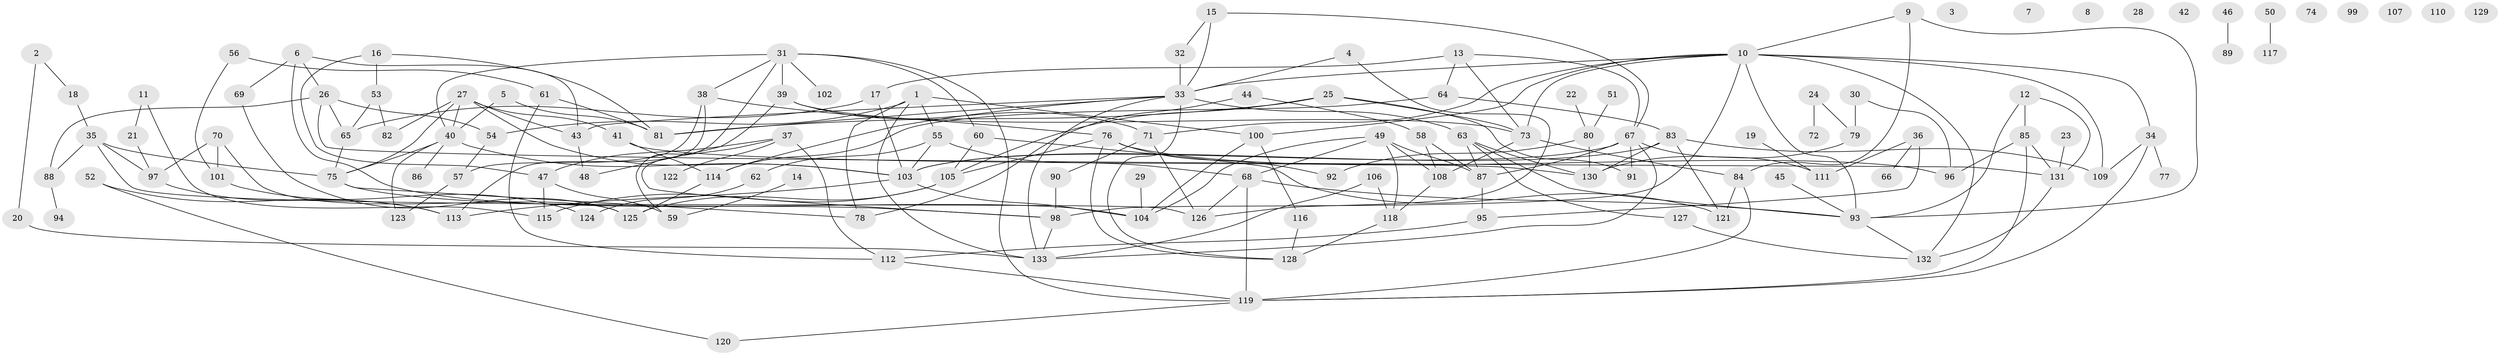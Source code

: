 // coarse degree distribution, {0: 0.3076923076923077, 2: 0.15384615384615385, 1: 0.20512820512820512, 6: 0.02564102564102564, 3: 0.07692307692307693, 7: 0.02564102564102564, 9: 0.05128205128205128, 4: 0.05128205128205128, 5: 0.02564102564102564, 8: 0.05128205128205128, 13: 0.02564102564102564}
// Generated by graph-tools (version 1.1) at 2025/43/03/04/25 21:43:09]
// undirected, 133 vertices, 207 edges
graph export_dot {
graph [start="1"]
  node [color=gray90,style=filled];
  1;
  2;
  3;
  4;
  5;
  6;
  7;
  8;
  9;
  10;
  11;
  12;
  13;
  14;
  15;
  16;
  17;
  18;
  19;
  20;
  21;
  22;
  23;
  24;
  25;
  26;
  27;
  28;
  29;
  30;
  31;
  32;
  33;
  34;
  35;
  36;
  37;
  38;
  39;
  40;
  41;
  42;
  43;
  44;
  45;
  46;
  47;
  48;
  49;
  50;
  51;
  52;
  53;
  54;
  55;
  56;
  57;
  58;
  59;
  60;
  61;
  62;
  63;
  64;
  65;
  66;
  67;
  68;
  69;
  70;
  71;
  72;
  73;
  74;
  75;
  76;
  77;
  78;
  79;
  80;
  81;
  82;
  83;
  84;
  85;
  86;
  87;
  88;
  89;
  90;
  91;
  92;
  93;
  94;
  95;
  96;
  97;
  98;
  99;
  100;
  101;
  102;
  103;
  104;
  105;
  106;
  107;
  108;
  109;
  110;
  111;
  112;
  113;
  114;
  115;
  116;
  117;
  118;
  119;
  120;
  121;
  122;
  123;
  124;
  125;
  126;
  127;
  128;
  129;
  130;
  131;
  132;
  133;
  1 -- 54;
  1 -- 55;
  1 -- 78;
  1 -- 100;
  1 -- 133;
  2 -- 18;
  2 -- 20;
  4 -- 33;
  4 -- 126;
  5 -- 40;
  5 -- 81;
  6 -- 26;
  6 -- 43;
  6 -- 69;
  6 -- 104;
  9 -- 10;
  9 -- 84;
  9 -- 93;
  10 -- 33;
  10 -- 34;
  10 -- 71;
  10 -- 73;
  10 -- 93;
  10 -- 98;
  10 -- 100;
  10 -- 109;
  10 -- 132;
  11 -- 21;
  11 -- 115;
  12 -- 85;
  12 -- 93;
  12 -- 131;
  13 -- 17;
  13 -- 64;
  13 -- 67;
  13 -- 73;
  14 -- 59;
  15 -- 32;
  15 -- 33;
  15 -- 67;
  16 -- 47;
  16 -- 53;
  16 -- 81;
  17 -- 65;
  17 -- 103;
  18 -- 35;
  19 -- 111;
  20 -- 133;
  21 -- 97;
  22 -- 80;
  23 -- 131;
  24 -- 72;
  24 -- 79;
  25 -- 73;
  25 -- 81;
  25 -- 91;
  25 -- 105;
  26 -- 54;
  26 -- 65;
  26 -- 88;
  26 -- 131;
  27 -- 40;
  27 -- 41;
  27 -- 43;
  27 -- 75;
  27 -- 82;
  27 -- 103;
  29 -- 104;
  30 -- 79;
  30 -- 96;
  31 -- 38;
  31 -- 39;
  31 -- 40;
  31 -- 59;
  31 -- 60;
  31 -- 102;
  31 -- 119;
  32 -- 33;
  33 -- 43;
  33 -- 63;
  33 -- 81;
  33 -- 114;
  33 -- 128;
  33 -- 133;
  34 -- 77;
  34 -- 109;
  34 -- 119;
  35 -- 75;
  35 -- 88;
  35 -- 97;
  35 -- 126;
  36 -- 66;
  36 -- 95;
  36 -- 111;
  37 -- 47;
  37 -- 98;
  37 -- 112;
  37 -- 122;
  38 -- 57;
  38 -- 76;
  38 -- 113;
  39 -- 48;
  39 -- 71;
  39 -- 73;
  40 -- 75;
  40 -- 86;
  40 -- 103;
  40 -- 123;
  41 -- 114;
  41 -- 130;
  43 -- 48;
  44 -- 58;
  44 -- 78;
  45 -- 93;
  46 -- 89;
  47 -- 59;
  47 -- 115;
  49 -- 68;
  49 -- 87;
  49 -- 104;
  49 -- 108;
  49 -- 118;
  50 -- 117;
  51 -- 80;
  52 -- 113;
  52 -- 120;
  53 -- 65;
  53 -- 82;
  54 -- 57;
  55 -- 62;
  55 -- 68;
  55 -- 103;
  56 -- 61;
  56 -- 101;
  57 -- 123;
  58 -- 87;
  58 -- 108;
  60 -- 105;
  60 -- 121;
  61 -- 81;
  61 -- 112;
  62 -- 124;
  63 -- 87;
  63 -- 93;
  63 -- 127;
  63 -- 130;
  64 -- 83;
  64 -- 114;
  65 -- 75;
  67 -- 87;
  67 -- 91;
  67 -- 103;
  67 -- 111;
  67 -- 133;
  68 -- 93;
  68 -- 119;
  68 -- 126;
  69 -- 125;
  70 -- 97;
  70 -- 101;
  70 -- 125;
  71 -- 90;
  71 -- 126;
  73 -- 84;
  73 -- 108;
  75 -- 78;
  75 -- 98;
  76 -- 92;
  76 -- 96;
  76 -- 105;
  76 -- 128;
  79 -- 130;
  80 -- 92;
  80 -- 130;
  83 -- 103;
  83 -- 109;
  83 -- 121;
  83 -- 130;
  84 -- 119;
  84 -- 121;
  85 -- 96;
  85 -- 119;
  85 -- 131;
  87 -- 95;
  88 -- 94;
  90 -- 98;
  93 -- 132;
  95 -- 112;
  97 -- 113;
  98 -- 133;
  100 -- 104;
  100 -- 116;
  101 -- 124;
  103 -- 104;
  103 -- 113;
  105 -- 115;
  105 -- 125;
  106 -- 118;
  106 -- 133;
  108 -- 118;
  112 -- 119;
  114 -- 125;
  116 -- 128;
  118 -- 128;
  119 -- 120;
  127 -- 132;
  131 -- 132;
}

